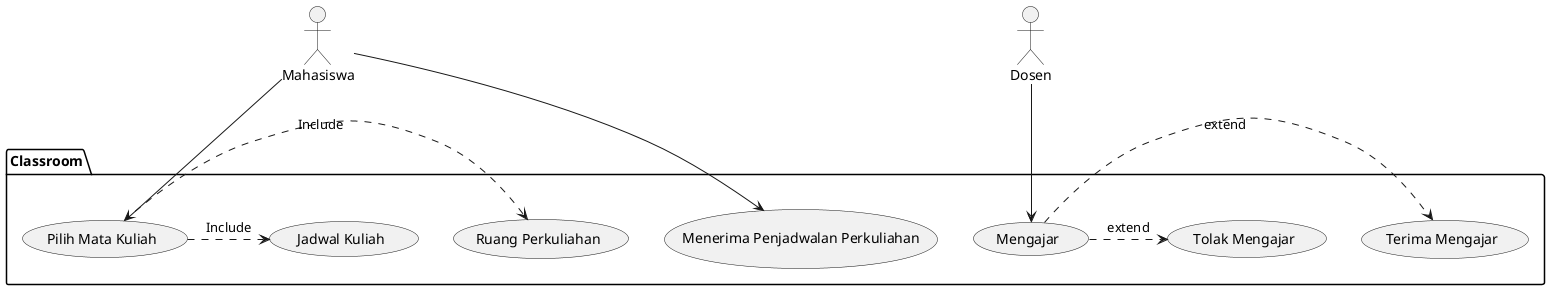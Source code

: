 @startuml Academic

actor Mahasiswa as mhs
actor Dosen as dsn

Package Classroom {
    usecase "Pilih Mata Kuliah" as U1
    usecase "Jadwal Kuliah" as U2
    usecase "Ruang Perkuliahan" as U3
    usecase "Menerima Penjadwalan Perkuliahan" as U4
    usecase "Terima Mengajar" as U5
    usecase "Tolak Mengajar" as U6
    usecase "Mengajar" as U7
}

mhs --> U1
U1 .> U2 : Include
U1 .> U3 : Include
mhs --> U4 
dsn --> U7
U7 .> U6 : extend
U7 .> U5 : extend

@enduml